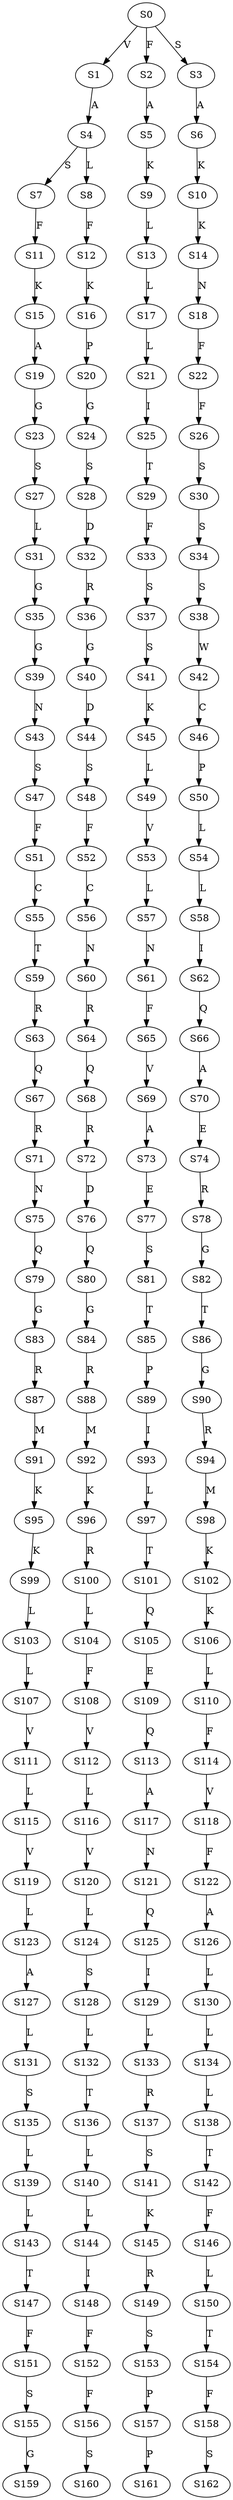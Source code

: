 strict digraph  {
	S0 -> S1 [ label = V ];
	S0 -> S2 [ label = F ];
	S0 -> S3 [ label = S ];
	S1 -> S4 [ label = A ];
	S2 -> S5 [ label = A ];
	S3 -> S6 [ label = A ];
	S4 -> S7 [ label = S ];
	S4 -> S8 [ label = L ];
	S5 -> S9 [ label = K ];
	S6 -> S10 [ label = K ];
	S7 -> S11 [ label = F ];
	S8 -> S12 [ label = F ];
	S9 -> S13 [ label = L ];
	S10 -> S14 [ label = K ];
	S11 -> S15 [ label = K ];
	S12 -> S16 [ label = K ];
	S13 -> S17 [ label = L ];
	S14 -> S18 [ label = N ];
	S15 -> S19 [ label = A ];
	S16 -> S20 [ label = P ];
	S17 -> S21 [ label = L ];
	S18 -> S22 [ label = F ];
	S19 -> S23 [ label = G ];
	S20 -> S24 [ label = G ];
	S21 -> S25 [ label = I ];
	S22 -> S26 [ label = F ];
	S23 -> S27 [ label = S ];
	S24 -> S28 [ label = S ];
	S25 -> S29 [ label = T ];
	S26 -> S30 [ label = S ];
	S27 -> S31 [ label = L ];
	S28 -> S32 [ label = D ];
	S29 -> S33 [ label = F ];
	S30 -> S34 [ label = S ];
	S31 -> S35 [ label = G ];
	S32 -> S36 [ label = R ];
	S33 -> S37 [ label = S ];
	S34 -> S38 [ label = S ];
	S35 -> S39 [ label = G ];
	S36 -> S40 [ label = G ];
	S37 -> S41 [ label = S ];
	S38 -> S42 [ label = W ];
	S39 -> S43 [ label = N ];
	S40 -> S44 [ label = D ];
	S41 -> S45 [ label = K ];
	S42 -> S46 [ label = C ];
	S43 -> S47 [ label = S ];
	S44 -> S48 [ label = S ];
	S45 -> S49 [ label = L ];
	S46 -> S50 [ label = P ];
	S47 -> S51 [ label = F ];
	S48 -> S52 [ label = F ];
	S49 -> S53 [ label = V ];
	S50 -> S54 [ label = L ];
	S51 -> S55 [ label = C ];
	S52 -> S56 [ label = C ];
	S53 -> S57 [ label = L ];
	S54 -> S58 [ label = L ];
	S55 -> S59 [ label = T ];
	S56 -> S60 [ label = N ];
	S57 -> S61 [ label = N ];
	S58 -> S62 [ label = I ];
	S59 -> S63 [ label = R ];
	S60 -> S64 [ label = R ];
	S61 -> S65 [ label = F ];
	S62 -> S66 [ label = Q ];
	S63 -> S67 [ label = Q ];
	S64 -> S68 [ label = Q ];
	S65 -> S69 [ label = V ];
	S66 -> S70 [ label = A ];
	S67 -> S71 [ label = R ];
	S68 -> S72 [ label = R ];
	S69 -> S73 [ label = A ];
	S70 -> S74 [ label = E ];
	S71 -> S75 [ label = N ];
	S72 -> S76 [ label = D ];
	S73 -> S77 [ label = E ];
	S74 -> S78 [ label = R ];
	S75 -> S79 [ label = Q ];
	S76 -> S80 [ label = Q ];
	S77 -> S81 [ label = S ];
	S78 -> S82 [ label = G ];
	S79 -> S83 [ label = G ];
	S80 -> S84 [ label = G ];
	S81 -> S85 [ label = T ];
	S82 -> S86 [ label = T ];
	S83 -> S87 [ label = R ];
	S84 -> S88 [ label = R ];
	S85 -> S89 [ label = P ];
	S86 -> S90 [ label = G ];
	S87 -> S91 [ label = M ];
	S88 -> S92 [ label = M ];
	S89 -> S93 [ label = I ];
	S90 -> S94 [ label = R ];
	S91 -> S95 [ label = K ];
	S92 -> S96 [ label = K ];
	S93 -> S97 [ label = L ];
	S94 -> S98 [ label = M ];
	S95 -> S99 [ label = K ];
	S96 -> S100 [ label = R ];
	S97 -> S101 [ label = T ];
	S98 -> S102 [ label = K ];
	S99 -> S103 [ label = L ];
	S100 -> S104 [ label = L ];
	S101 -> S105 [ label = Q ];
	S102 -> S106 [ label = K ];
	S103 -> S107 [ label = L ];
	S104 -> S108 [ label = F ];
	S105 -> S109 [ label = E ];
	S106 -> S110 [ label = L ];
	S107 -> S111 [ label = V ];
	S108 -> S112 [ label = V ];
	S109 -> S113 [ label = Q ];
	S110 -> S114 [ label = F ];
	S111 -> S115 [ label = L ];
	S112 -> S116 [ label = L ];
	S113 -> S117 [ label = A ];
	S114 -> S118 [ label = V ];
	S115 -> S119 [ label = V ];
	S116 -> S120 [ label = V ];
	S117 -> S121 [ label = N ];
	S118 -> S122 [ label = F ];
	S119 -> S123 [ label = L ];
	S120 -> S124 [ label = L ];
	S121 -> S125 [ label = Q ];
	S122 -> S126 [ label = A ];
	S123 -> S127 [ label = A ];
	S124 -> S128 [ label = S ];
	S125 -> S129 [ label = I ];
	S126 -> S130 [ label = L ];
	S127 -> S131 [ label = L ];
	S128 -> S132 [ label = L ];
	S129 -> S133 [ label = L ];
	S130 -> S134 [ label = L ];
	S131 -> S135 [ label = S ];
	S132 -> S136 [ label = T ];
	S133 -> S137 [ label = R ];
	S134 -> S138 [ label = L ];
	S135 -> S139 [ label = L ];
	S136 -> S140 [ label = L ];
	S137 -> S141 [ label = S ];
	S138 -> S142 [ label = T ];
	S139 -> S143 [ label = L ];
	S140 -> S144 [ label = L ];
	S141 -> S145 [ label = K ];
	S142 -> S146 [ label = F ];
	S143 -> S147 [ label = T ];
	S144 -> S148 [ label = I ];
	S145 -> S149 [ label = R ];
	S146 -> S150 [ label = L ];
	S147 -> S151 [ label = F ];
	S148 -> S152 [ label = F ];
	S149 -> S153 [ label = S ];
	S150 -> S154 [ label = T ];
	S151 -> S155 [ label = S ];
	S152 -> S156 [ label = F ];
	S153 -> S157 [ label = P ];
	S154 -> S158 [ label = F ];
	S155 -> S159 [ label = G ];
	S156 -> S160 [ label = S ];
	S157 -> S161 [ label = P ];
	S158 -> S162 [ label = S ];
}
